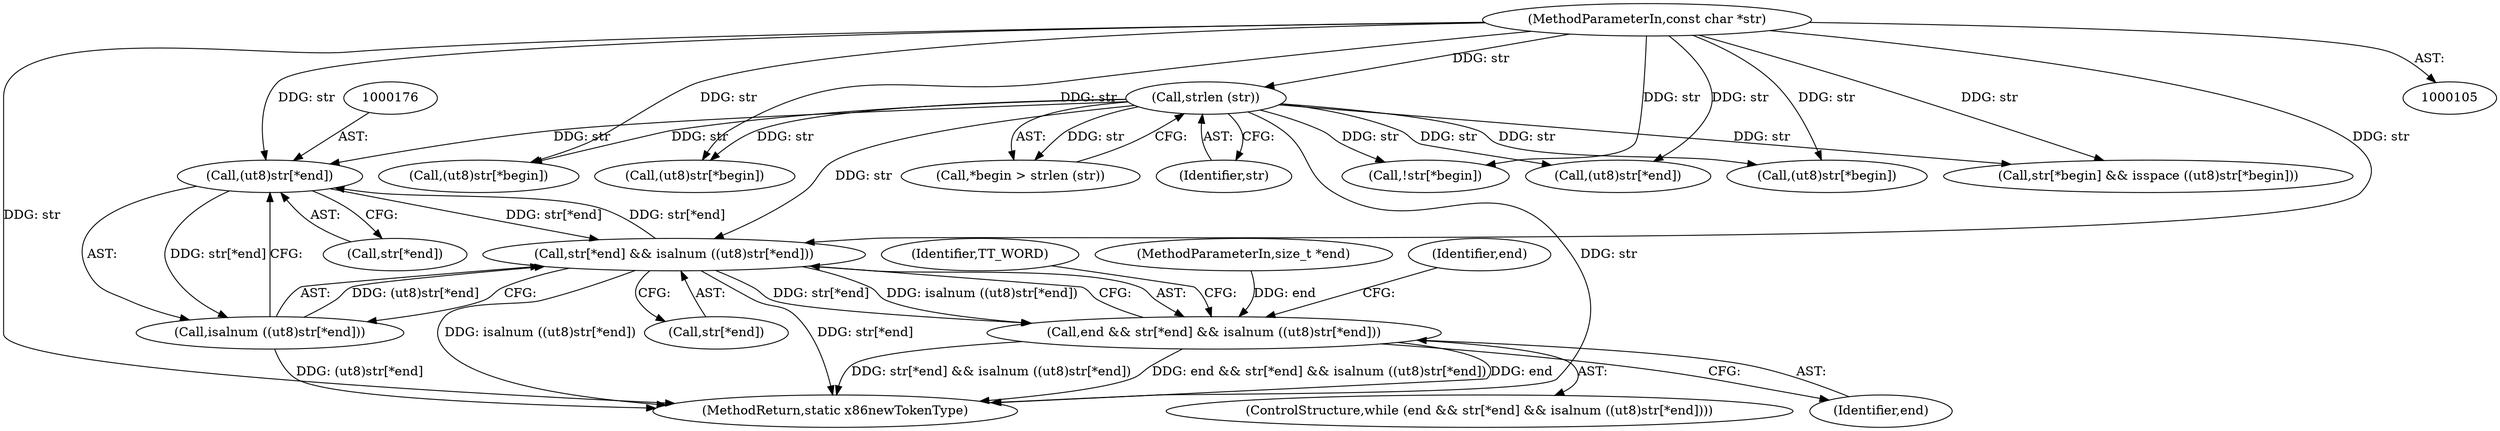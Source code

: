 digraph "0_radare2_66191f780863ea8c66ace4040d0d04a8842e8432@array" {
"1000175" [label="(Call,(ut8)str[*end])"];
"1000114" [label="(Call,strlen (str))"];
"1000106" [label="(MethodParameterIn,const char *str)"];
"1000169" [label="(Call,str[*end] && isalnum ((ut8)str[*end]))"];
"1000175" [label="(Call,(ut8)str[*end])"];
"1000174" [label="(Call,isalnum ((ut8)str[*end]))"];
"1000167" [label="(Call,end && str[*end] && isalnum ((ut8)str[*end]))"];
"1000177" [label="(Call,str[*end])"];
"1000154" [label="(Call,(ut8)str[*begin])"];
"1000167" [label="(Call,end && str[*end] && isalnum ((ut8)str[*end]))"];
"1000170" [label="(Call,str[*end])"];
"1000128" [label="(Call,(ut8)str[*begin])"];
"1000228" [label="(MethodReturn,static x86newTokenType)"];
"1000139" [label="(Call,!str[*begin])"];
"1000189" [label="(Call,(ut8)str[*begin])"];
"1000169" [label="(Call,str[*end] && isalnum ((ut8)str[*end]))"];
"1000174" [label="(Call,isalnum ((ut8)str[*end]))"];
"1000122" [label="(Call,str[*begin] && isspace ((ut8)str[*begin]))"];
"1000168" [label="(Identifier,end)"];
"1000114" [label="(Call,strlen (str))"];
"1000175" [label="(Call,(ut8)str[*end])"];
"1000186" [label="(Identifier,TT_WORD)"];
"1000166" [label="(ControlStructure,while (end && str[*end] && isalnum ((ut8)str[*end])))"];
"1000111" [label="(Call,*begin > strlen (str))"];
"1000108" [label="(MethodParameterIn,size_t *end)"];
"1000205" [label="(Call,(ut8)str[*end])"];
"1000106" [label="(MethodParameterIn,const char *str)"];
"1000115" [label="(Identifier,str)"];
"1000184" [label="(Identifier,end)"];
"1000175" -> "1000174"  [label="AST: "];
"1000175" -> "1000177"  [label="CFG: "];
"1000176" -> "1000175"  [label="AST: "];
"1000177" -> "1000175"  [label="AST: "];
"1000174" -> "1000175"  [label="CFG: "];
"1000175" -> "1000169"  [label="DDG: str[*end]"];
"1000175" -> "1000174"  [label="DDG: str[*end]"];
"1000114" -> "1000175"  [label="DDG: str"];
"1000169" -> "1000175"  [label="DDG: str[*end]"];
"1000106" -> "1000175"  [label="DDG: str"];
"1000114" -> "1000111"  [label="AST: "];
"1000114" -> "1000115"  [label="CFG: "];
"1000115" -> "1000114"  [label="AST: "];
"1000111" -> "1000114"  [label="CFG: "];
"1000114" -> "1000228"  [label="DDG: str"];
"1000114" -> "1000111"  [label="DDG: str"];
"1000106" -> "1000114"  [label="DDG: str"];
"1000114" -> "1000122"  [label="DDG: str"];
"1000114" -> "1000128"  [label="DDG: str"];
"1000114" -> "1000139"  [label="DDG: str"];
"1000114" -> "1000154"  [label="DDG: str"];
"1000114" -> "1000169"  [label="DDG: str"];
"1000114" -> "1000189"  [label="DDG: str"];
"1000114" -> "1000205"  [label="DDG: str"];
"1000106" -> "1000105"  [label="AST: "];
"1000106" -> "1000228"  [label="DDG: str"];
"1000106" -> "1000122"  [label="DDG: str"];
"1000106" -> "1000128"  [label="DDG: str"];
"1000106" -> "1000139"  [label="DDG: str"];
"1000106" -> "1000154"  [label="DDG: str"];
"1000106" -> "1000169"  [label="DDG: str"];
"1000106" -> "1000189"  [label="DDG: str"];
"1000106" -> "1000205"  [label="DDG: str"];
"1000169" -> "1000167"  [label="AST: "];
"1000169" -> "1000170"  [label="CFG: "];
"1000169" -> "1000174"  [label="CFG: "];
"1000170" -> "1000169"  [label="AST: "];
"1000174" -> "1000169"  [label="AST: "];
"1000167" -> "1000169"  [label="CFG: "];
"1000169" -> "1000228"  [label="DDG: str[*end]"];
"1000169" -> "1000228"  [label="DDG: isalnum ((ut8)str[*end])"];
"1000169" -> "1000167"  [label="DDG: str[*end]"];
"1000169" -> "1000167"  [label="DDG: isalnum ((ut8)str[*end])"];
"1000174" -> "1000169"  [label="DDG: (ut8)str[*end]"];
"1000174" -> "1000228"  [label="DDG: (ut8)str[*end]"];
"1000167" -> "1000166"  [label="AST: "];
"1000167" -> "1000168"  [label="CFG: "];
"1000168" -> "1000167"  [label="AST: "];
"1000184" -> "1000167"  [label="CFG: "];
"1000186" -> "1000167"  [label="CFG: "];
"1000167" -> "1000228"  [label="DDG: str[*end] && isalnum ((ut8)str[*end])"];
"1000167" -> "1000228"  [label="DDG: end && str[*end] && isalnum ((ut8)str[*end])"];
"1000167" -> "1000228"  [label="DDG: end"];
"1000108" -> "1000167"  [label="DDG: end"];
}

